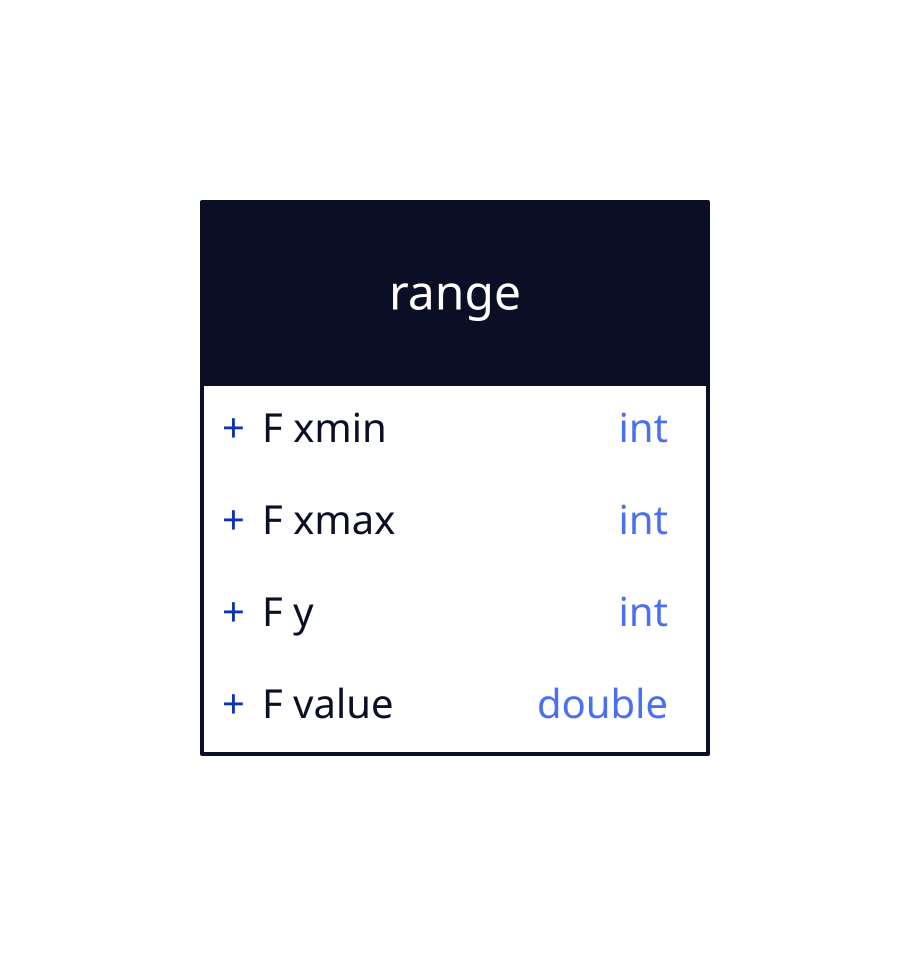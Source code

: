 range : {
  shape: class
  "F xmin": "int"
  "F xmax": "int"
  "F y": "int"
  "F value": "double"
}
